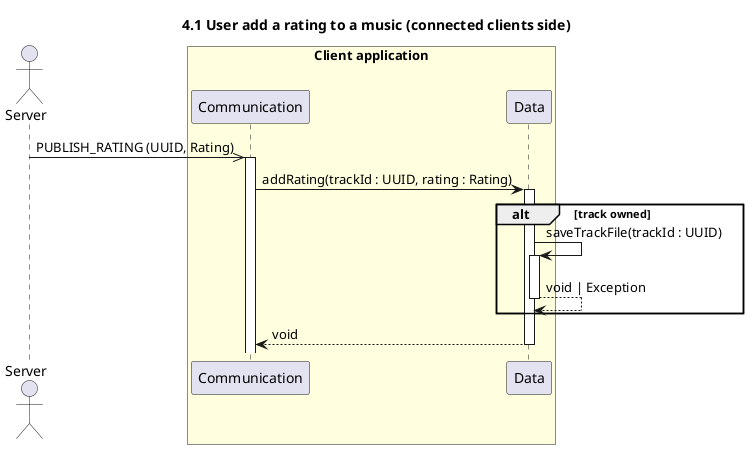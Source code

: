 @startuml 4.1 User add a rating to a music (connected clients side)
title 4.1 User add a rating to a music (connected clients side)

actor "Server" as server
box "Client application" #LightYellow
    participant "Communication" as com
    participant "Data" as data
end box

server ->> com : PUBLISH_RATING (UUID, Rating)

activate com
com -> data++ : addRating(trackId : UUID, rating : Rating)

alt track owned
    data->data++: saveTrackFile(trackId : UUID)
    return void | Exception
end

return void

@enduml